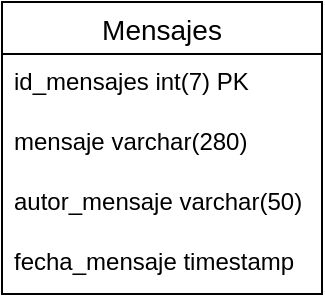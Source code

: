 <mxfile version="14.7.1" type="github">
  <diagram id="KpopSDuDtxQq42X6iVyE" name="Page-1">
    <mxGraphModel dx="782" dy="475" grid="1" gridSize="10" guides="1" tooltips="1" connect="1" arrows="1" fold="1" page="1" pageScale="1" pageWidth="827" pageHeight="1169" math="0" shadow="0">
      <root>
        <mxCell id="0" />
        <mxCell id="1" parent="0" />
        <mxCell id="_usu5-gfXbhj3nmAfVk2-14" value="Mensajes" style="swimlane;fontStyle=0;childLayout=stackLayout;horizontal=1;startSize=26;horizontalStack=0;resizeParent=1;resizeParentMax=0;resizeLast=0;collapsible=1;marginBottom=0;align=center;fontSize=14;" vertex="1" parent="1">
          <mxGeometry x="120" y="40" width="160" height="146" as="geometry" />
        </mxCell>
        <mxCell id="_usu5-gfXbhj3nmAfVk2-15" value="id_mensajes int(7) PK" style="text;strokeColor=none;fillColor=none;spacingLeft=4;spacingRight=4;overflow=hidden;rotatable=0;points=[[0,0.5],[1,0.5]];portConstraint=eastwest;fontSize=12;" vertex="1" parent="_usu5-gfXbhj3nmAfVk2-14">
          <mxGeometry y="26" width="160" height="30" as="geometry" />
        </mxCell>
        <mxCell id="_usu5-gfXbhj3nmAfVk2-16" value="mensaje varchar(280)" style="text;strokeColor=none;fillColor=none;spacingLeft=4;spacingRight=4;overflow=hidden;rotatable=0;points=[[0,0.5],[1,0.5]];portConstraint=eastwest;fontSize=12;" vertex="1" parent="_usu5-gfXbhj3nmAfVk2-14">
          <mxGeometry y="56" width="160" height="30" as="geometry" />
        </mxCell>
        <mxCell id="_usu5-gfXbhj3nmAfVk2-18" value="autor_mensaje varchar(50)" style="text;strokeColor=none;fillColor=none;spacingLeft=4;spacingRight=4;overflow=hidden;rotatable=0;points=[[0,0.5],[1,0.5]];portConstraint=eastwest;fontSize=12;" vertex="1" parent="_usu5-gfXbhj3nmAfVk2-14">
          <mxGeometry y="86" width="160" height="30" as="geometry" />
        </mxCell>
        <mxCell id="_usu5-gfXbhj3nmAfVk2-17" value="fecha_mensaje timestamp" style="text;strokeColor=none;fillColor=none;spacingLeft=4;spacingRight=4;overflow=hidden;rotatable=0;points=[[0,0.5],[1,0.5]];portConstraint=eastwest;fontSize=12;" vertex="1" parent="_usu5-gfXbhj3nmAfVk2-14">
          <mxGeometry y="116" width="160" height="30" as="geometry" />
        </mxCell>
      </root>
    </mxGraphModel>
  </diagram>
</mxfile>
